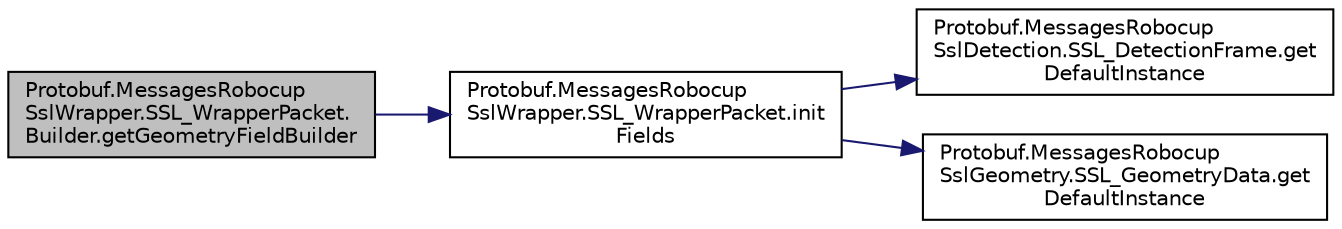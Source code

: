 digraph "Protobuf.MessagesRobocupSslWrapper.SSL_WrapperPacket.Builder.getGeometryFieldBuilder"
{
 // INTERACTIVE_SVG=YES
  edge [fontname="Helvetica",fontsize="10",labelfontname="Helvetica",labelfontsize="10"];
  node [fontname="Helvetica",fontsize="10",shape=record];
  rankdir="LR";
  Node1 [label="Protobuf.MessagesRobocup\lSslWrapper.SSL_WrapperPacket.\lBuilder.getGeometryFieldBuilder",height=0.2,width=0.4,color="black", fillcolor="grey75", style="filled", fontcolor="black"];
  Node1 -> Node2 [color="midnightblue",fontsize="10",style="solid",fontname="Helvetica"];
  Node2 [label="Protobuf.MessagesRobocup\lSslWrapper.SSL_WrapperPacket.init\lFields",height=0.2,width=0.4,color="black", fillcolor="white", style="filled",URL="$d6/df3/class_protobuf_1_1_messages_robocup_ssl_wrapper_1_1_s_s_l___wrapper_packet.html#a9208416819e7065885e72661f3d6b111"];
  Node2 -> Node3 [color="midnightblue",fontsize="10",style="solid",fontname="Helvetica"];
  Node3 [label="Protobuf.MessagesRobocup\lSslDetection.SSL_DetectionFrame.get\lDefaultInstance",height=0.2,width=0.4,color="black", fillcolor="white", style="filled",URL="$da/d21/class_protobuf_1_1_messages_robocup_ssl_detection_1_1_s_s_l___detection_frame.html#a1012e261077ccc63b4518c8e2d86aa6a"];
  Node2 -> Node4 [color="midnightblue",fontsize="10",style="solid",fontname="Helvetica"];
  Node4 [label="Protobuf.MessagesRobocup\lSslGeometry.SSL_GeometryData.get\lDefaultInstance",height=0.2,width=0.4,color="black", fillcolor="white", style="filled",URL="$d2/d78/class_protobuf_1_1_messages_robocup_ssl_geometry_1_1_s_s_l___geometry_data.html#a9a27c6976d8ab7a4fbd20131130f40f8"];
}

